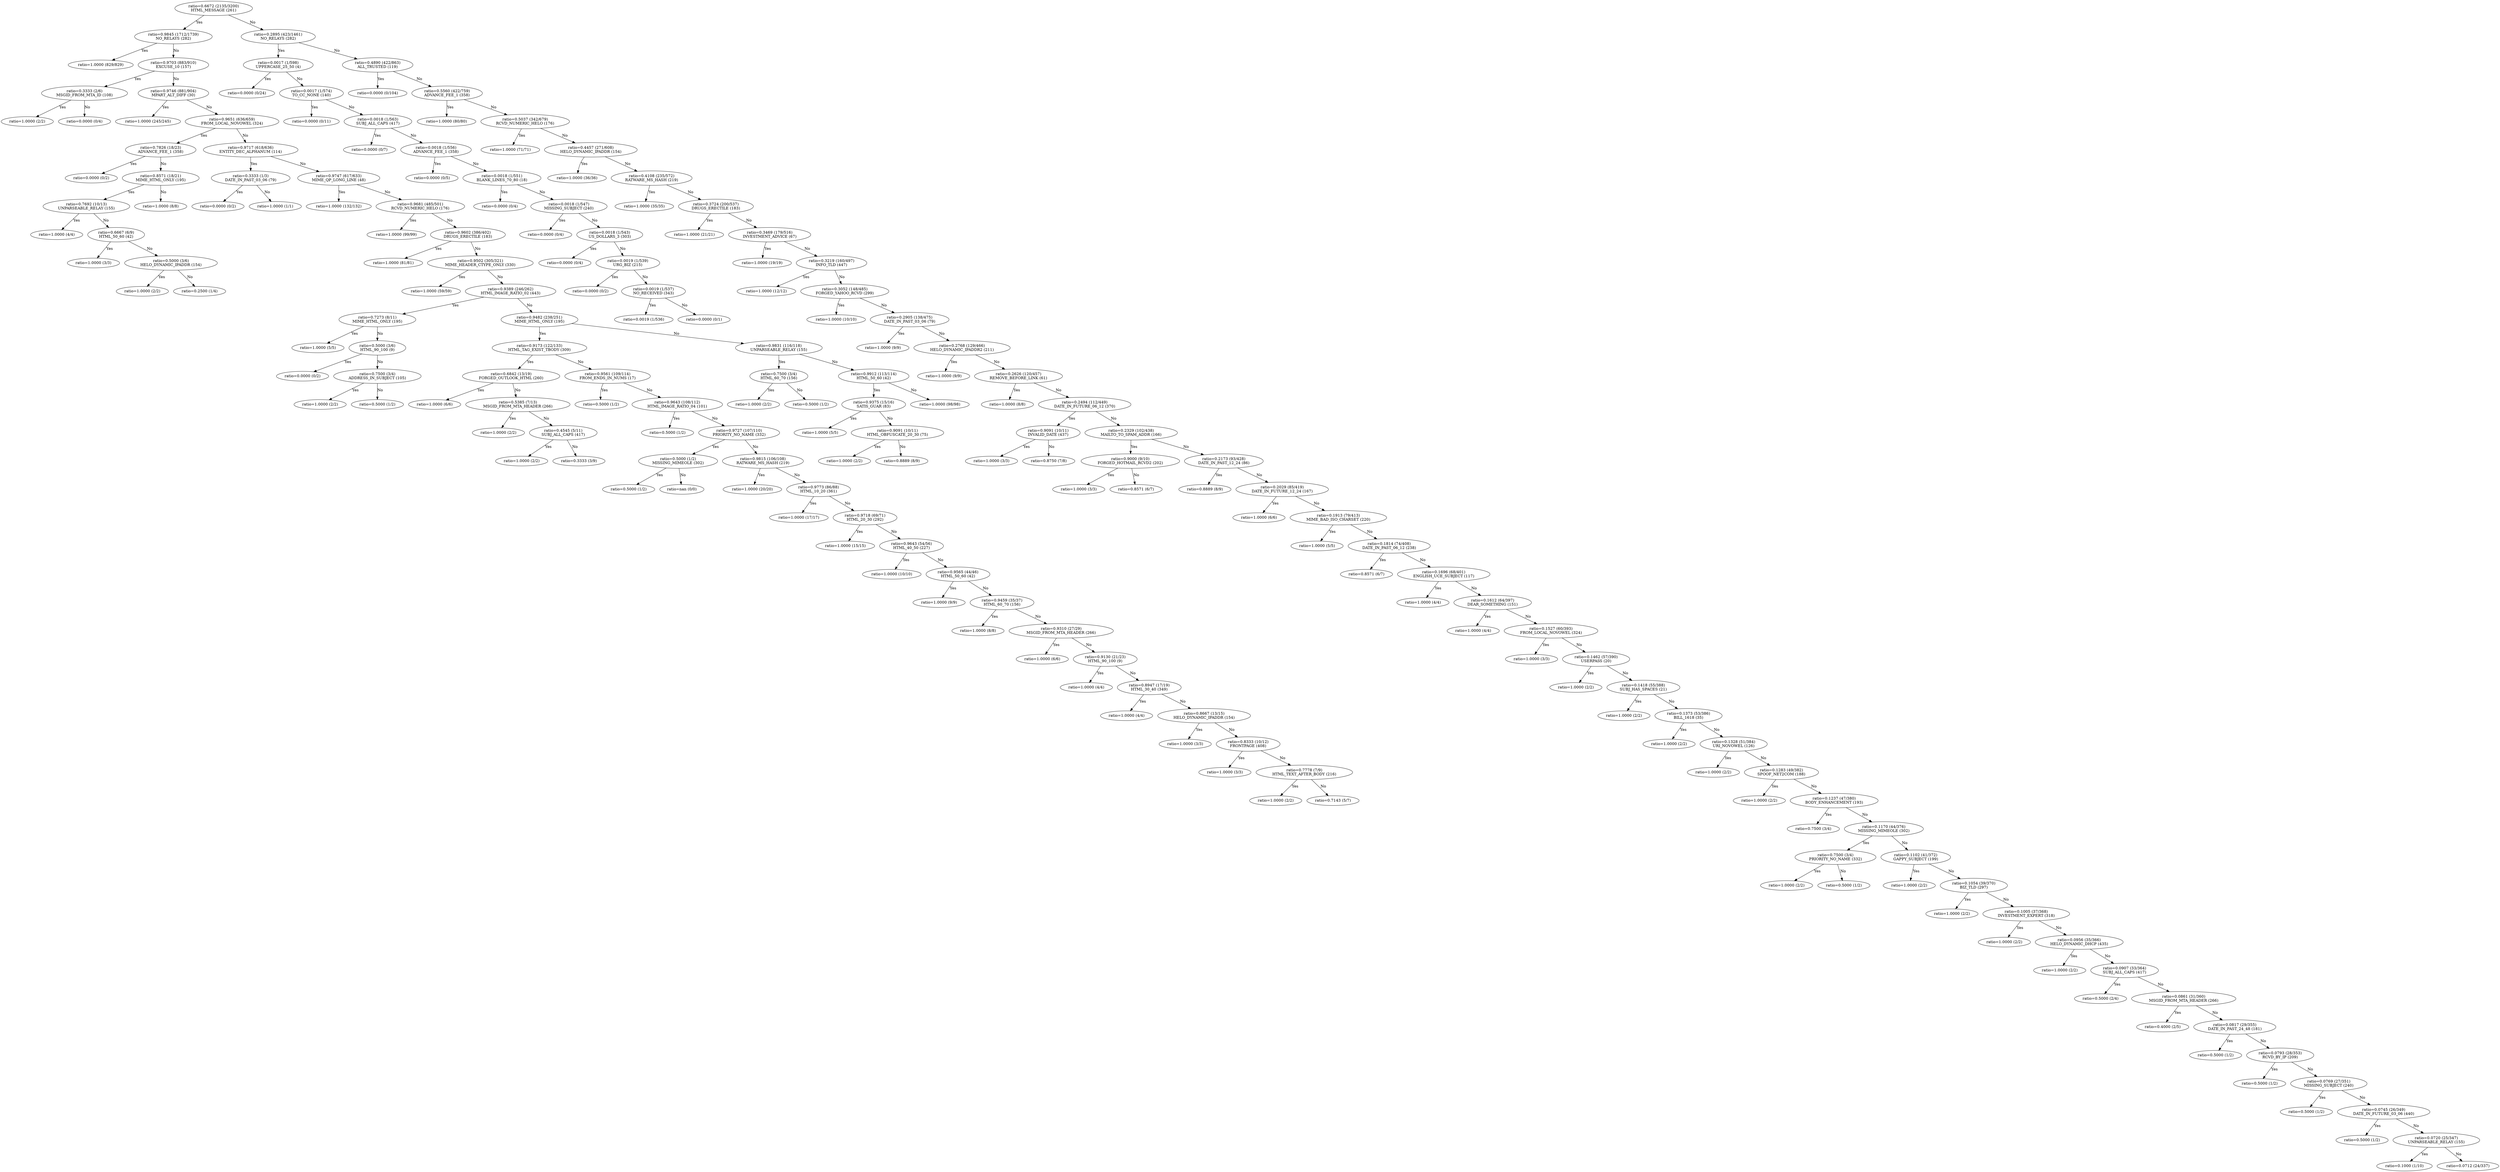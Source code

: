 digraph decisiontree {
n0 [label="ratio=0.6672 (2135/3200)\nHTML_MESSAGE (261)"];

n1 [label="ratio=0.9845 (1712/1739)\nNO_RELAYS (282)"];

n0 -> n1 [label=Yes];

n2 [label="ratio=1.0000 (829/829)\n"];

n1 -> n2 [label=Yes];

n1 -> n3 [label=No];

n3 [label="ratio=0.9703 (883/910)\nEXCUSE_10 (157)"];

n4 [label="ratio=0.3333 (2/6)\nMSGID_FROM_MTA_ID (108)"];

n3 -> n4 [label=Yes];

n5 [label="ratio=1.0000 (2/2)\n"];

n4 -> n5 [label=Yes];

n4 -> n6 [label=No];

n6 [label="ratio=0.0000 (0/4)\n"];

n3 -> n7 [label=No];

n7 [label="ratio=0.9746 (881/904)\nMPART_ALT_DIFF (30)"];

n8 [label="ratio=1.0000 (245/245)\n"];

n7 -> n8 [label=Yes];

n7 -> n9 [label=No];

n9 [label="ratio=0.9651 (636/659)\nFROM_LOCAL_NOVOWEL (324)"];

n10 [label="ratio=0.7826 (18/23)\nADVANCE_FEE_1 (358)"];

n9 -> n10 [label=Yes];

n11 [label="ratio=0.0000 (0/2)\n"];

n10 -> n11 [label=Yes];

n10 -> n12 [label=No];

n12 [label="ratio=0.8571 (18/21)\nMIME_HTML_ONLY (195)"];

n13 [label="ratio=0.7692 (10/13)\nUNPARSEABLE_RELAY (155)"];

n12 -> n13 [label=Yes];

n14 [label="ratio=1.0000 (4/4)\n"];

n13 -> n14 [label=Yes];

n13 -> n15 [label=No];

n15 [label="ratio=0.6667 (6/9)\nHTML_50_60 (42)"];

n16 [label="ratio=1.0000 (3/3)\n"];

n15 -> n16 [label=Yes];

n15 -> n17 [label=No];

n17 [label="ratio=0.5000 (3/6)\nHELO_DYNAMIC_IPADDR (154)"];

n18 [label="ratio=1.0000 (2/2)\n"];

n17 -> n18 [label=Yes];

n17 -> n19 [label=No];

n19 [label="ratio=0.2500 (1/4)\n"];

n12 -> n20 [label=No];

n20 [label="ratio=1.0000 (8/8)\n"];

n9 -> n21 [label=No];

n21 [label="ratio=0.9717 (618/636)\nENTITY_DEC_ALPHANUM (114)"];

n22 [label="ratio=0.3333 (1/3)\nDATE_IN_PAST_03_06 (79)"];

n21 -> n22 [label=Yes];

n23 [label="ratio=0.0000 (0/2)\n"];

n22 -> n23 [label=Yes];

n22 -> n24 [label=No];

n24 [label="ratio=1.0000 (1/1)\n"];

n21 -> n25 [label=No];

n25 [label="ratio=0.9747 (617/633)\nMIME_QP_LONG_LINE (48)"];

n26 [label="ratio=1.0000 (132/132)\n"];

n25 -> n26 [label=Yes];

n25 -> n27 [label=No];

n27 [label="ratio=0.9681 (485/501)\nRCVD_NUMERIC_HELO (176)"];

n28 [label="ratio=1.0000 (99/99)\n"];

n27 -> n28 [label=Yes];

n27 -> n29 [label=No];

n29 [label="ratio=0.9602 (386/402)\nDRUGS_ERECTILE (183)"];

n30 [label="ratio=1.0000 (81/81)\n"];

n29 -> n30 [label=Yes];

n29 -> n31 [label=No];

n31 [label="ratio=0.9502 (305/321)\nMIME_HEADER_CTYPE_ONLY (330)"];

n32 [label="ratio=1.0000 (59/59)\n"];

n31 -> n32 [label=Yes];

n31 -> n33 [label=No];

n33 [label="ratio=0.9389 (246/262)\nHTML_IMAGE_RATIO_02 (443)"];

n34 [label="ratio=0.7273 (8/11)\nMIME_HTML_ONLY (195)"];

n33 -> n34 [label=Yes];

n35 [label="ratio=1.0000 (5/5)\n"];

n34 -> n35 [label=Yes];

n34 -> n36 [label=No];

n36 [label="ratio=0.5000 (3/6)\nHTML_90_100 (9)"];

n37 [label="ratio=0.0000 (0/2)\n"];

n36 -> n37 [label=Yes];

n36 -> n38 [label=No];

n38 [label="ratio=0.7500 (3/4)\nADDRESS_IN_SUBJECT (105)"];

n39 [label="ratio=1.0000 (2/2)\n"];

n38 -> n39 [label=Yes];

n38 -> n40 [label=No];

n40 [label="ratio=0.5000 (1/2)\n"];

n33 -> n41 [label=No];

n41 [label="ratio=0.9482 (238/251)\nMIME_HTML_ONLY (195)"];

n42 [label="ratio=0.9173 (122/133)\nHTML_TAG_EXIST_TBODY (309)"];

n41 -> n42 [label=Yes];

n43 [label="ratio=0.6842 (13/19)\nFORGED_OUTLOOK_HTML (260)"];

n42 -> n43 [label=Yes];

n44 [label="ratio=1.0000 (6/6)\n"];

n43 -> n44 [label=Yes];

n43 -> n45 [label=No];

n45 [label="ratio=0.5385 (7/13)\nMSGID_FROM_MTA_HEADER (266)"];

n46 [label="ratio=1.0000 (2/2)\n"];

n45 -> n46 [label=Yes];

n45 -> n47 [label=No];

n47 [label="ratio=0.4545 (5/11)\nSUBJ_ALL_CAPS (417)"];

n48 [label="ratio=1.0000 (2/2)\n"];

n47 -> n48 [label=Yes];

n47 -> n49 [label=No];

n49 [label="ratio=0.3333 (3/9)\n"];

n42 -> n50 [label=No];

n50 [label="ratio=0.9561 (109/114)\nFROM_ENDS_IN_NUMS (17)"];

n51 [label="ratio=0.5000 (1/2)\n"];

n50 -> n51 [label=Yes];

n50 -> n52 [label=No];

n52 [label="ratio=0.9643 (108/112)\nHTML_IMAGE_RATIO_04 (101)"];

n53 [label="ratio=0.5000 (1/2)\n"];

n52 -> n53 [label=Yes];

n52 -> n54 [label=No];

n54 [label="ratio=0.9727 (107/110)\nPRIORITY_NO_NAME (332)"];

n55 [label="ratio=0.5000 (1/2)\nMISSING_MIMEOLE (302)"];

n54 -> n55 [label=Yes];

n56 [label="ratio=0.5000 (1/2)\n"];

n55 -> n56 [label=Yes];

n55 -> n57 [label=No];

n57 [label="ratio=nan (0/0)\n"];

n54 -> n58 [label=No];

n58 [label="ratio=0.9815 (106/108)\nRATWARE_MS_HASH (219)"];

n59 [label="ratio=1.0000 (20/20)\n"];

n58 -> n59 [label=Yes];

n58 -> n60 [label=No];

n60 [label="ratio=0.9773 (86/88)\nHTML_10_20 (361)"];

n61 [label="ratio=1.0000 (17/17)\n"];

n60 -> n61 [label=Yes];

n60 -> n62 [label=No];

n62 [label="ratio=0.9718 (69/71)\nHTML_20_30 (292)"];

n63 [label="ratio=1.0000 (15/15)\n"];

n62 -> n63 [label=Yes];

n62 -> n64 [label=No];

n64 [label="ratio=0.9643 (54/56)\nHTML_40_50 (227)"];

n65 [label="ratio=1.0000 (10/10)\n"];

n64 -> n65 [label=Yes];

n64 -> n66 [label=No];

n66 [label="ratio=0.9565 (44/46)\nHTML_50_60 (42)"];

n67 [label="ratio=1.0000 (9/9)\n"];

n66 -> n67 [label=Yes];

n66 -> n68 [label=No];

n68 [label="ratio=0.9459 (35/37)\nHTML_60_70 (156)"];

n69 [label="ratio=1.0000 (8/8)\n"];

n68 -> n69 [label=Yes];

n68 -> n70 [label=No];

n70 [label="ratio=0.9310 (27/29)\nMSGID_FROM_MTA_HEADER (266)"];

n71 [label="ratio=1.0000 (6/6)\n"];

n70 -> n71 [label=Yes];

n70 -> n72 [label=No];

n72 [label="ratio=0.9130 (21/23)\nHTML_90_100 (9)"];

n73 [label="ratio=1.0000 (4/4)\n"];

n72 -> n73 [label=Yes];

n72 -> n74 [label=No];

n74 [label="ratio=0.8947 (17/19)\nHTML_30_40 (349)"];

n75 [label="ratio=1.0000 (4/4)\n"];

n74 -> n75 [label=Yes];

n74 -> n76 [label=No];

n76 [label="ratio=0.8667 (13/15)\nHELO_DYNAMIC_IPADDR (154)"];

n77 [label="ratio=1.0000 (3/3)\n"];

n76 -> n77 [label=Yes];

n76 -> n78 [label=No];

n78 [label="ratio=0.8333 (10/12)\nFRONTPAGE (408)"];

n79 [label="ratio=1.0000 (3/3)\n"];

n78 -> n79 [label=Yes];

n78 -> n80 [label=No];

n80 [label="ratio=0.7778 (7/9)\nHTML_TEXT_AFTER_BODY (216)"];

n81 [label="ratio=1.0000 (2/2)\n"];

n80 -> n81 [label=Yes];

n80 -> n82 [label=No];

n82 [label="ratio=0.7143 (5/7)\n"];

n41 -> n83 [label=No];

n83 [label="ratio=0.9831 (116/118)\nUNPARSEABLE_RELAY (155)"];

n84 [label="ratio=0.7500 (3/4)\nHTML_60_70 (156)"];

n83 -> n84 [label=Yes];

n85 [label="ratio=1.0000 (2/2)\n"];

n84 -> n85 [label=Yes];

n84 -> n86 [label=No];

n86 [label="ratio=0.5000 (1/2)\n"];

n83 -> n87 [label=No];

n87 [label="ratio=0.9912 (113/114)\nHTML_50_60 (42)"];

n88 [label="ratio=0.9375 (15/16)\nSATIS_GUAR (83)"];

n87 -> n88 [label=Yes];

n89 [label="ratio=1.0000 (5/5)\n"];

n88 -> n89 [label=Yes];

n88 -> n90 [label=No];

n90 [label="ratio=0.9091 (10/11)\nHTML_OBFUSCATE_20_30 (75)"];

n91 [label="ratio=1.0000 (2/2)\n"];

n90 -> n91 [label=Yes];

n90 -> n92 [label=No];

n92 [label="ratio=0.8889 (8/9)\n"];

n87 -> n93 [label=No];

n93 [label="ratio=1.0000 (98/98)\n"];

n0 -> n94 [label=No];

n94 [label="ratio=0.2895 (423/1461)\nNO_RELAYS (282)"];

n95 [label="ratio=0.0017 (1/598)\nUPPERCASE_25_50 (4)"];

n94 -> n95 [label=Yes];

n96 [label="ratio=0.0000 (0/24)\n"];

n95 -> n96 [label=Yes];

n95 -> n97 [label=No];

n97 [label="ratio=0.0017 (1/574)\nTO_CC_NONE (140)"];

n98 [label="ratio=0.0000 (0/11)\n"];

n97 -> n98 [label=Yes];

n97 -> n99 [label=No];

n99 [label="ratio=0.0018 (1/563)\nSUBJ_ALL_CAPS (417)"];

n100 [label="ratio=0.0000 (0/7)\n"];

n99 -> n100 [label=Yes];

n99 -> n101 [label=No];

n101 [label="ratio=0.0018 (1/556)\nADVANCE_FEE_1 (358)"];

n102 [label="ratio=0.0000 (0/5)\n"];

n101 -> n102 [label=Yes];

n101 -> n103 [label=No];

n103 [label="ratio=0.0018 (1/551)\nBLANK_LINES_70_80 (18)"];

n104 [label="ratio=0.0000 (0/4)\n"];

n103 -> n104 [label=Yes];

n103 -> n105 [label=No];

n105 [label="ratio=0.0018 (1/547)\nMISSING_SUBJECT (240)"];

n106 [label="ratio=0.0000 (0/4)\n"];

n105 -> n106 [label=Yes];

n105 -> n107 [label=No];

n107 [label="ratio=0.0018 (1/543)\nUS_DOLLARS_3 (303)"];

n108 [label="ratio=0.0000 (0/4)\n"];

n107 -> n108 [label=Yes];

n107 -> n109 [label=No];

n109 [label="ratio=0.0019 (1/539)\nURG_BIZ (215)"];

n110 [label="ratio=0.0000 (0/2)\n"];

n109 -> n110 [label=Yes];

n109 -> n111 [label=No];

n111 [label="ratio=0.0019 (1/537)\nNO_RECEIVED (343)"];

n112 [label="ratio=0.0019 (1/536)\n"];

n111 -> n112 [label=Yes];

n111 -> n113 [label=No];

n113 [label="ratio=0.0000 (0/1)\n"];

n94 -> n114 [label=No];

n114 [label="ratio=0.4890 (422/863)\nALL_TRUSTED (119)"];

n115 [label="ratio=0.0000 (0/104)\n"];

n114 -> n115 [label=Yes];

n114 -> n116 [label=No];

n116 [label="ratio=0.5560 (422/759)\nADVANCE_FEE_1 (358)"];

n117 [label="ratio=1.0000 (80/80)\n"];

n116 -> n117 [label=Yes];

n116 -> n118 [label=No];

n118 [label="ratio=0.5037 (342/679)\nRCVD_NUMERIC_HELO (176)"];

n119 [label="ratio=1.0000 (71/71)\n"];

n118 -> n119 [label=Yes];

n118 -> n120 [label=No];

n120 [label="ratio=0.4457 (271/608)\nHELO_DYNAMIC_IPADDR (154)"];

n121 [label="ratio=1.0000 (36/36)\n"];

n120 -> n121 [label=Yes];

n120 -> n122 [label=No];

n122 [label="ratio=0.4108 (235/572)\nRATWARE_MS_HASH (219)"];

n123 [label="ratio=1.0000 (35/35)\n"];

n122 -> n123 [label=Yes];

n122 -> n124 [label=No];

n124 [label="ratio=0.3724 (200/537)\nDRUGS_ERECTILE (183)"];

n125 [label="ratio=1.0000 (21/21)\n"];

n124 -> n125 [label=Yes];

n124 -> n126 [label=No];

n126 [label="ratio=0.3469 (179/516)\nINVESTMENT_ADVICE (67)"];

n127 [label="ratio=1.0000 (19/19)\n"];

n126 -> n127 [label=Yes];

n126 -> n128 [label=No];

n128 [label="ratio=0.3219 (160/497)\nINFO_TLD (447)"];

n129 [label="ratio=1.0000 (12/12)\n"];

n128 -> n129 [label=Yes];

n128 -> n130 [label=No];

n130 [label="ratio=0.3052 (148/485)\nFORGED_YAHOO_RCVD (299)"];

n131 [label="ratio=1.0000 (10/10)\n"];

n130 -> n131 [label=Yes];

n130 -> n132 [label=No];

n132 [label="ratio=0.2905 (138/475)\nDATE_IN_PAST_03_06 (79)"];

n133 [label="ratio=1.0000 (9/9)\n"];

n132 -> n133 [label=Yes];

n132 -> n134 [label=No];

n134 [label="ratio=0.2768 (129/466)\nHELO_DYNAMIC_IPADDR2 (211)"];

n135 [label="ratio=1.0000 (9/9)\n"];

n134 -> n135 [label=Yes];

n134 -> n136 [label=No];

n136 [label="ratio=0.2626 (120/457)\nREMOVE_BEFORE_LINK (61)"];

n137 [label="ratio=1.0000 (8/8)\n"];

n136 -> n137 [label=Yes];

n136 -> n138 [label=No];

n138 [label="ratio=0.2494 (112/449)\nDATE_IN_FUTURE_06_12 (370)"];

n139 [label="ratio=0.9091 (10/11)\nINVALID_DATE (437)"];

n138 -> n139 [label=Yes];

n140 [label="ratio=1.0000 (3/3)\n"];

n139 -> n140 [label=Yes];

n139 -> n141 [label=No];

n141 [label="ratio=0.8750 (7/8)\n"];

n138 -> n142 [label=No];

n142 [label="ratio=0.2329 (102/438)\nMAILTO_TO_SPAM_ADDR (166)"];

n143 [label="ratio=0.9000 (9/10)\nFORGED_HOTMAIL_RCVD2 (202)"];

n142 -> n143 [label=Yes];

n144 [label="ratio=1.0000 (3/3)\n"];

n143 -> n144 [label=Yes];

n143 -> n145 [label=No];

n145 [label="ratio=0.8571 (6/7)\n"];

n142 -> n146 [label=No];

n146 [label="ratio=0.2173 (93/428)\nDATE_IN_PAST_12_24 (86)"];

n147 [label="ratio=0.8889 (8/9)\n"];

n146 -> n147 [label=Yes];

n146 -> n148 [label=No];

n148 [label="ratio=0.2029 (85/419)\nDATE_IN_FUTURE_12_24 (167)"];

n149 [label="ratio=1.0000 (6/6)\n"];

n148 -> n149 [label=Yes];

n148 -> n150 [label=No];

n150 [label="ratio=0.1913 (79/413)\nMIME_BAD_ISO_CHARSET (220)"];

n151 [label="ratio=1.0000 (5/5)\n"];

n150 -> n151 [label=Yes];

n150 -> n152 [label=No];

n152 [label="ratio=0.1814 (74/408)\nDATE_IN_PAST_06_12 (238)"];

n153 [label="ratio=0.8571 (6/7)\n"];

n152 -> n153 [label=Yes];

n152 -> n154 [label=No];

n154 [label="ratio=0.1696 (68/401)\nENGLISH_UCE_SUBJECT (117)"];

n155 [label="ratio=1.0000 (4/4)\n"];

n154 -> n155 [label=Yes];

n154 -> n156 [label=No];

n156 [label="ratio=0.1612 (64/397)\nDEAR_SOMETHING (151)"];

n157 [label="ratio=1.0000 (4/4)\n"];

n156 -> n157 [label=Yes];

n156 -> n158 [label=No];

n158 [label="ratio=0.1527 (60/393)\nFROM_LOCAL_NOVOWEL (324)"];

n159 [label="ratio=1.0000 (3/3)\n"];

n158 -> n159 [label=Yes];

n158 -> n160 [label=No];

n160 [label="ratio=0.1462 (57/390)\nUSERPASS (20)"];

n161 [label="ratio=1.0000 (2/2)\n"];

n160 -> n161 [label=Yes];

n160 -> n162 [label=No];

n162 [label="ratio=0.1418 (55/388)\nSUBJ_HAS_SPACES (21)"];

n163 [label="ratio=1.0000 (2/2)\n"];

n162 -> n163 [label=Yes];

n162 -> n164 [label=No];

n164 [label="ratio=0.1373 (53/386)\nBILL_1618 (35)"];

n165 [label="ratio=1.0000 (2/2)\n"];

n164 -> n165 [label=Yes];

n164 -> n166 [label=No];

n166 [label="ratio=0.1328 (51/384)\nURI_NOVOWEL (126)"];

n167 [label="ratio=1.0000 (2/2)\n"];

n166 -> n167 [label=Yes];

n166 -> n168 [label=No];

n168 [label="ratio=0.1283 (49/382)\nSPOOF_NET2COM (188)"];

n169 [label="ratio=1.0000 (2/2)\n"];

n168 -> n169 [label=Yes];

n168 -> n170 [label=No];

n170 [label="ratio=0.1237 (47/380)\nBODY_ENHANCEMENT (193)"];

n171 [label="ratio=0.7500 (3/4)\n"];

n170 -> n171 [label=Yes];

n170 -> n172 [label=No];

n172 [label="ratio=0.1170 (44/376)\nMISSING_MIMEOLE (302)"];

n173 [label="ratio=0.7500 (3/4)\nPRIORITY_NO_NAME (332)"];

n172 -> n173 [label=Yes];

n174 [label="ratio=1.0000 (2/2)\n"];

n173 -> n174 [label=Yes];

n173 -> n175 [label=No];

n175 [label="ratio=0.5000 (1/2)\n"];

n172 -> n176 [label=No];

n176 [label="ratio=0.1102 (41/372)\nGAPPY_SUBJECT (199)"];

n177 [label="ratio=1.0000 (2/2)\n"];

n176 -> n177 [label=Yes];

n176 -> n178 [label=No];

n178 [label="ratio=0.1054 (39/370)\nBIZ_TLD (297)"];

n179 [label="ratio=1.0000 (2/2)\n"];

n178 -> n179 [label=Yes];

n178 -> n180 [label=No];

n180 [label="ratio=0.1005 (37/368)\nINVESTMENT_EXPERT (318)"];

n181 [label="ratio=1.0000 (2/2)\n"];

n180 -> n181 [label=Yes];

n180 -> n182 [label=No];

n182 [label="ratio=0.0956 (35/366)\nHELO_DYNAMIC_DHCP (435)"];

n183 [label="ratio=1.0000 (2/2)\n"];

n182 -> n183 [label=Yes];

n182 -> n184 [label=No];

n184 [label="ratio=0.0907 (33/364)\nSUBJ_ALL_CAPS (417)"];

n185 [label="ratio=0.5000 (2/4)\n"];

n184 -> n185 [label=Yes];

n184 -> n186 [label=No];

n186 [label="ratio=0.0861 (31/360)\nMSGID_FROM_MTA_HEADER (266)"];

n187 [label="ratio=0.4000 (2/5)\n"];

n186 -> n187 [label=Yes];

n186 -> n188 [label=No];

n188 [label="ratio=0.0817 (29/355)\nDATE_IN_PAST_24_48 (181)"];

n189 [label="ratio=0.5000 (1/2)\n"];

n188 -> n189 [label=Yes];

n188 -> n190 [label=No];

n190 [label="ratio=0.0793 (28/353)\nRCVD_BY_IP (209)"];

n191 [label="ratio=0.5000 (1/2)\n"];

n190 -> n191 [label=Yes];

n190 -> n192 [label=No];

n192 [label="ratio=0.0769 (27/351)\nMISSING_SUBJECT (240)"];

n193 [label="ratio=0.5000 (1/2)\n"];

n192 -> n193 [label=Yes];

n192 -> n194 [label=No];

n194 [label="ratio=0.0745 (26/349)\nDATE_IN_FUTURE_03_06 (440)"];

n195 [label="ratio=0.5000 (1/2)\n"];

n194 -> n195 [label=Yes];

n194 -> n196 [label=No];

n196 [label="ratio=0.0720 (25/347)\nUNPARSEABLE_RELAY (155)"];

n197 [label="ratio=0.1000 (1/10)\n"];

n196 -> n197 [label=Yes];

n196 -> n198 [label=No];

n198 [label="ratio=0.0712 (24/337)\n"];

}

